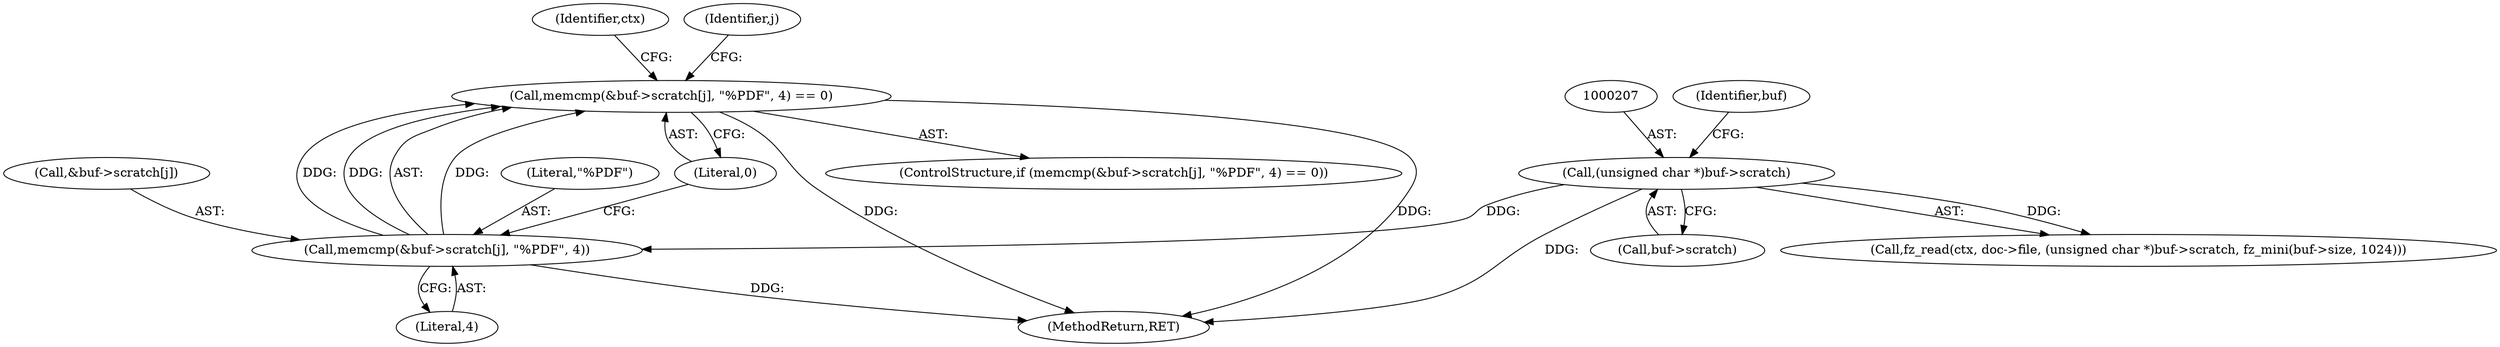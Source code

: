 digraph "0_ghostscript_1e03c06456d997435019fb3526fa2d4be7dbc6ec_0@API" {
"1000241" [label="(Call,memcmp(&buf->scratch[j], \"%PDF\", 4) == 0)"];
"1000242" [label="(Call,memcmp(&buf->scratch[j], \"%PDF\", 4))"];
"1000206" [label="(Call,(unsigned char *)buf->scratch)"];
"1000240" [label="(ControlStructure,if (memcmp(&buf->scratch[j], \"%PDF\", 4) == 0))"];
"1000201" [label="(Call,fz_read(ctx, doc->file, (unsigned char *)buf->scratch, fz_mini(buf->size, 1024)))"];
"1000251" [label="(Literal,0)"];
"1000250" [label="(Literal,4)"];
"1000242" [label="(Call,memcmp(&buf->scratch[j], \"%PDF\", 4))"];
"1000241" [label="(Call,memcmp(&buf->scratch[j], \"%PDF\", 4) == 0)"];
"1000243" [label="(Call,&buf->scratch[j])"];
"1000213" [label="(Identifier,buf)"];
"1000254" [label="(Identifier,ctx)"];
"1001071" [label="(MethodReturn,RET)"];
"1000208" [label="(Call,buf->scratch)"];
"1000238" [label="(Identifier,j)"];
"1000249" [label="(Literal,\"%PDF\")"];
"1000206" [label="(Call,(unsigned char *)buf->scratch)"];
"1000241" -> "1000240"  [label="AST: "];
"1000241" -> "1000251"  [label="CFG: "];
"1000242" -> "1000241"  [label="AST: "];
"1000251" -> "1000241"  [label="AST: "];
"1000254" -> "1000241"  [label="CFG: "];
"1000238" -> "1000241"  [label="CFG: "];
"1000241" -> "1001071"  [label="DDG: "];
"1000241" -> "1001071"  [label="DDG: "];
"1000242" -> "1000241"  [label="DDG: "];
"1000242" -> "1000241"  [label="DDG: "];
"1000242" -> "1000241"  [label="DDG: "];
"1000242" -> "1000250"  [label="CFG: "];
"1000243" -> "1000242"  [label="AST: "];
"1000249" -> "1000242"  [label="AST: "];
"1000250" -> "1000242"  [label="AST: "];
"1000251" -> "1000242"  [label="CFG: "];
"1000242" -> "1001071"  [label="DDG: "];
"1000206" -> "1000242"  [label="DDG: "];
"1000206" -> "1000201"  [label="AST: "];
"1000206" -> "1000208"  [label="CFG: "];
"1000207" -> "1000206"  [label="AST: "];
"1000208" -> "1000206"  [label="AST: "];
"1000213" -> "1000206"  [label="CFG: "];
"1000206" -> "1001071"  [label="DDG: "];
"1000206" -> "1000201"  [label="DDG: "];
}
